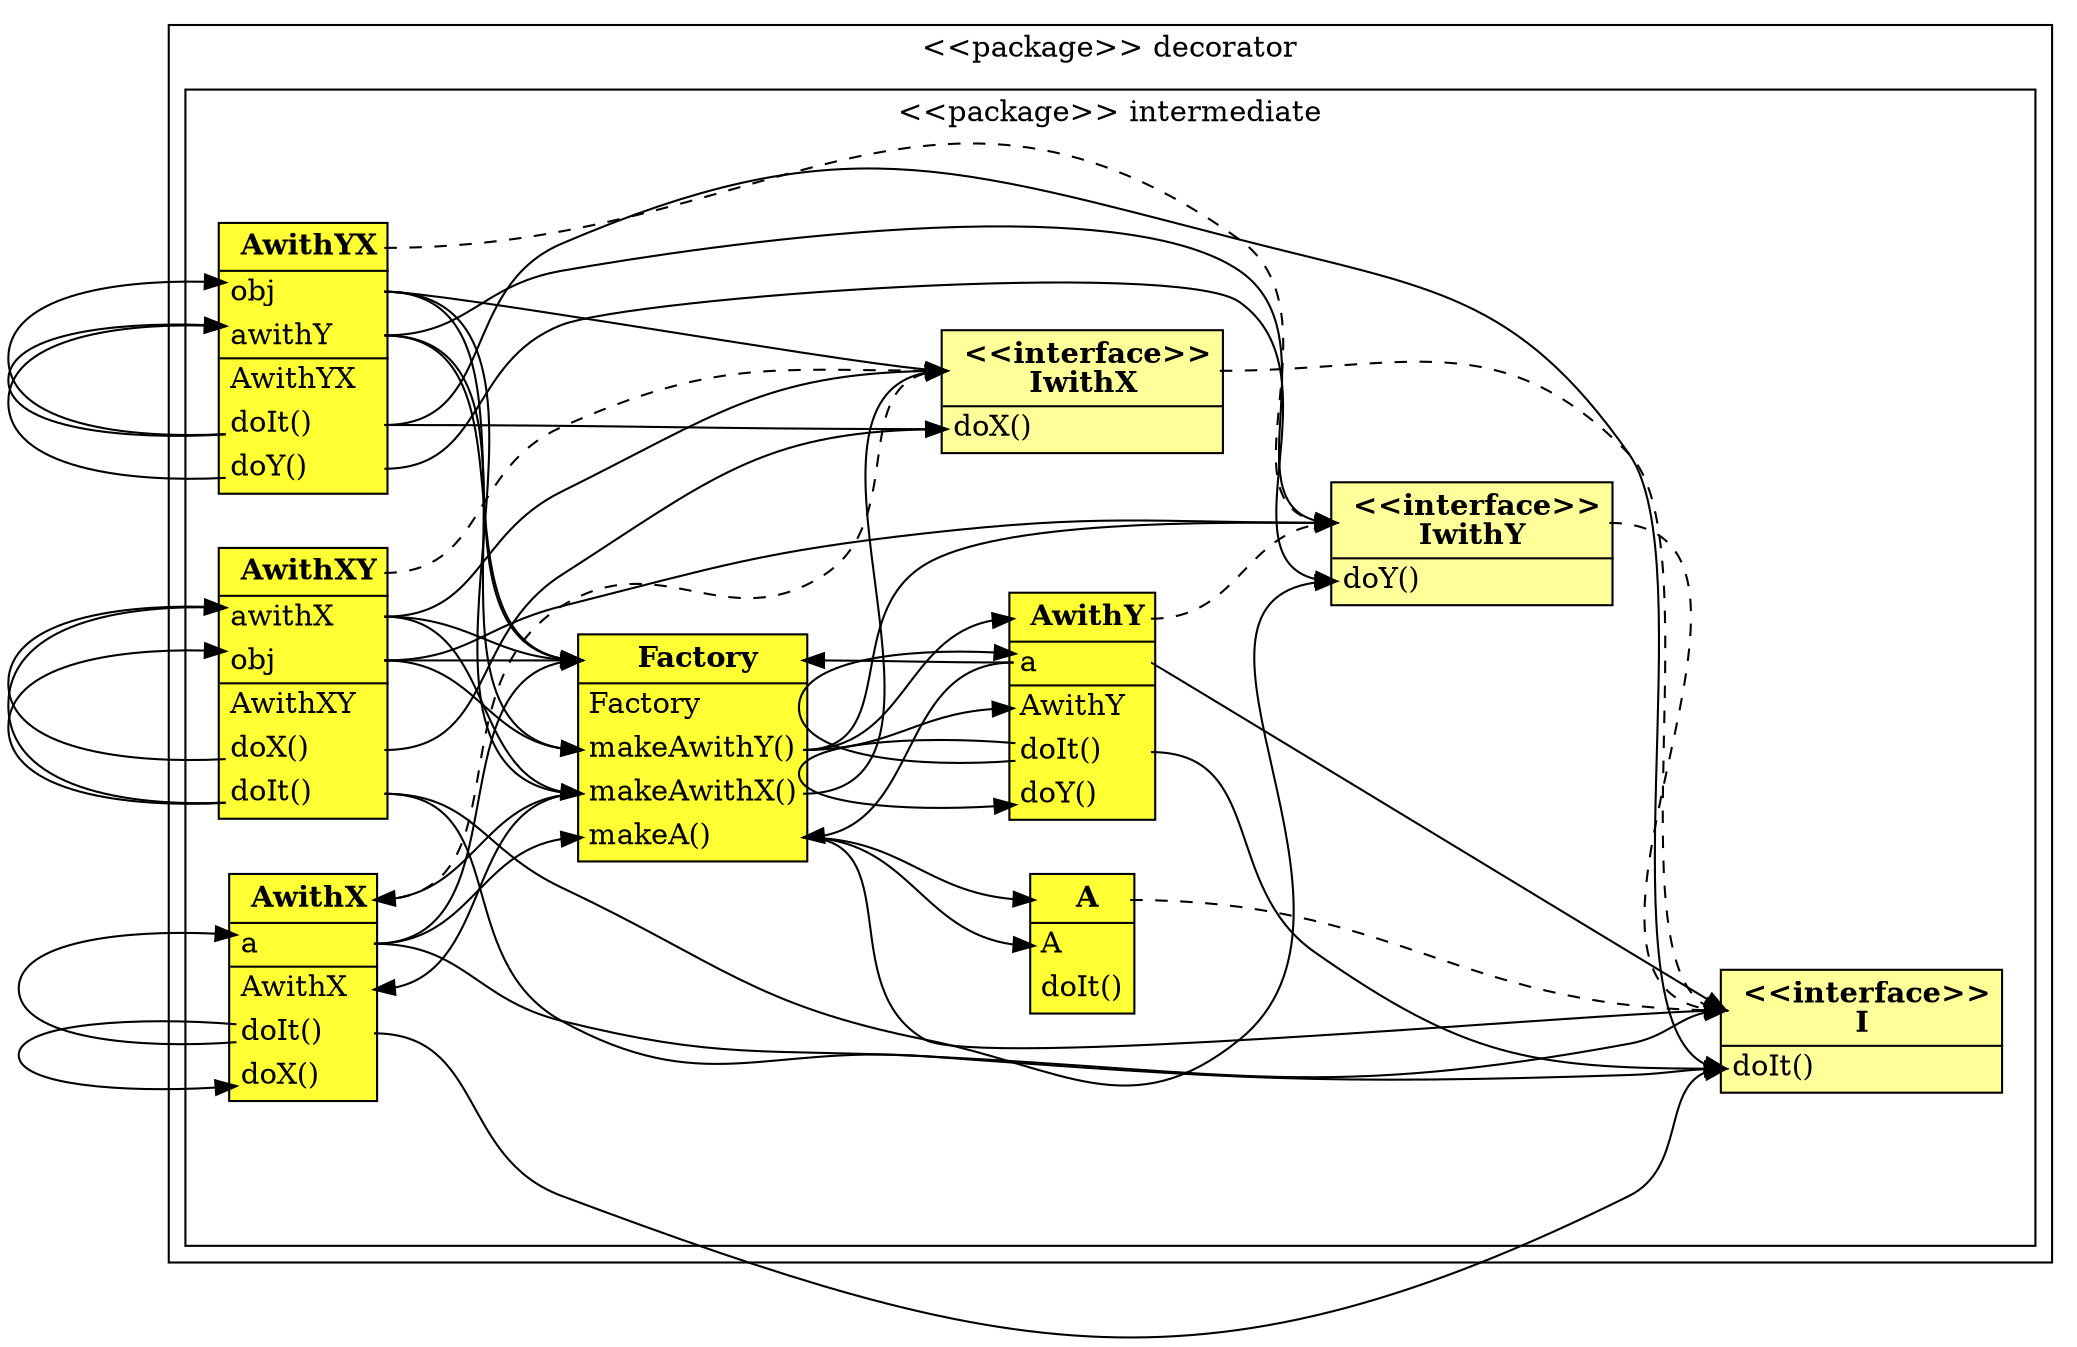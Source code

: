 digraph G {
rankdir=LR;
ranksep=equally;
compound=true;
subgraph cluster0 {
label= <<FONT COLOR="black">&lt;&lt;package&gt;&gt; decorator</FONT>>
subgraph cluster1 {
label= <<FONT COLOR="black">&lt;&lt;package&gt;&gt; intermediate</FONT>>
25 [ label = <<TABLE BGCOLOR="#FFFF33"> <TR> <TD PORT="25" BORDER="0"> <FONT COLOR="black"><B>AwithX</B></FONT></TD></TR>
<HR/><TR><TD PORT="3" ALIGN="LEFT" BORDER="0"><FONT COLOR="black">a</FONT></TD></TR>
<HR/><TR><TD PORT="27" ALIGN="LEFT" BORDER="0"><FONT COLOR="black">AwithX</FONT></TD></TR>
<TR><TD PORT="15" ALIGN="LEFT" BORDER="0"><FONT COLOR="black">doIt()</FONT></TD></TR>
<TR><TD PORT="26" ALIGN="LEFT" BORDER="0"><FONT COLOR="black">doX()</FONT></TD></TR>
</TABLE>>, shape = "none" ];
34 [ label = <<TABLE BGCOLOR="#FFFF33"> <TR> <TD PORT="34" BORDER="0"> <FONT COLOR="black"><B>AwithXY</B></FONT></TD></TR>
<HR/><TR><TD PORT="6" ALIGN="LEFT" BORDER="0"><FONT COLOR="black">awithX</FONT></TD></TR>
<TR><TD PORT="8" ALIGN="LEFT" BORDER="0"><FONT COLOR="black">obj</FONT></TD></TR>
<HR/><TR><TD PORT="35" ALIGN="LEFT" BORDER="0"><FONT COLOR="black">AwithXY</FONT></TD></TR>
<TR><TD PORT="24" ALIGN="LEFT" BORDER="0"><FONT COLOR="black">doX()</FONT></TD></TR>
<TR><TD PORT="17" ALIGN="LEFT" BORDER="0"><FONT COLOR="black">doIt()</FONT></TD></TR>
</TABLE>>, shape = "none" ];
28 [ label = <<TABLE BGCOLOR="#FFFF99"> <TR> <TD PORT="28" BORDER="0"> <FONT COLOR="black"><B>&lt;&lt;interface&gt;&gt;<BR/>IwithY</B></FONT></TD></TR>
<HR/><TR><TD PORT="29" ALIGN="LEFT" BORDER="0"><FONT COLOR="black">doY()</FONT></TD></TR>
</TABLE>>, shape = "none" ];
36 [ label = <<TABLE BGCOLOR="#FFFF33"> <TR> <TD PORT="36" BORDER="0"> <FONT COLOR="black"><B>AwithYX</B></FONT></TD></TR>
<HR/><TR><TD PORT="4" ALIGN="LEFT" BORDER="0"><FONT COLOR="black">obj</FONT></TD></TR>
<TR><TD PORT="7" ALIGN="LEFT" BORDER="0"><FONT COLOR="black">awithY</FONT></TD></TR>
<HR/><TR><TD PORT="37" ALIGN="LEFT" BORDER="0"><FONT COLOR="black">AwithYX</FONT></TD></TR>
<TR><TD PORT="18" ALIGN="LEFT" BORDER="0"><FONT COLOR="black">doIt()</FONT></TD></TR>
<TR><TD PORT="30" ALIGN="LEFT" BORDER="0"><FONT COLOR="black">doY()</FONT></TD></TR>
</TABLE>>, shape = "none" ];
22 [ label = <<TABLE BGCOLOR="#FFFF99"> <TR> <TD PORT="22" BORDER="0"> <FONT COLOR="black"><B>&lt;&lt;interface&gt;&gt;<BR/>IwithX</B></FONT></TD></TR>
<HR/><TR><TD PORT="23" ALIGN="LEFT" BORDER="0"><FONT COLOR="black">doX()</FONT></TD></TR>
</TABLE>>, shape = "none" ];
13 [ label = <<TABLE BGCOLOR="#FFFF99"> <TR> <TD PORT="13" BORDER="0"> <FONT COLOR="black"><B>&lt;&lt;interface&gt;&gt;<BR/>I</B></FONT></TD></TR>
<HR/><TR><TD PORT="14" ALIGN="LEFT" BORDER="0"><FONT COLOR="black">doIt()</FONT></TD></TR>
</TABLE>>, shape = "none" ];
31 [ label = <<TABLE BGCOLOR="#FFFF33"> <TR> <TD PORT="31" BORDER="0"> <FONT COLOR="black"><B>AwithY</B></FONT></TD></TR>
<HR/><TR><TD PORT="5" ALIGN="LEFT" BORDER="0"><FONT COLOR="black">a</FONT></TD></TR>
<HR/><TR><TD PORT="33" ALIGN="LEFT" BORDER="0"><FONT COLOR="black">AwithY</FONT></TD></TR>
<TR><TD PORT="16" ALIGN="LEFT" BORDER="0"><FONT COLOR="black">doIt()</FONT></TD></TR>
<TR><TD PORT="32" ALIGN="LEFT" BORDER="0"><FONT COLOR="black">doY()</FONT></TD></TR>
</TABLE>>, shape = "none" ];
2 [ label = <<TABLE BGCOLOR="#FFFF33"> <TR> <TD PORT="2" BORDER="0"> <FONT COLOR="black"><B>Factory</B></FONT></TD></TR>
<HR/><TR><TD PORT="12" ALIGN="LEFT" BORDER="0"><FONT COLOR="black">Factory</FONT></TD></TR>
<TR><TD PORT="11" ALIGN="LEFT" BORDER="0"><FONT COLOR="black">makeAwithY()</FONT></TD></TR>
<TR><TD PORT="10" ALIGN="LEFT" BORDER="0"><FONT COLOR="black">makeAwithX()</FONT></TD></TR>
<TR><TD PORT="9" ALIGN="LEFT" BORDER="0"><FONT COLOR="black">makeA()</FONT></TD></TR>
</TABLE>>, shape = "none" ];
19 [ label = <<TABLE BGCOLOR="#FFFF33"> <TR> <TD PORT="19" BORDER="0"> <FONT COLOR="black"><B>A</B></FONT></TD></TR>
<HR/><TR><TD PORT="21" ALIGN="LEFT" BORDER="0"><FONT COLOR="black">A</FONT></TD></TR>
<TR><TD PORT="20" ALIGN="LEFT" BORDER="0"><FONT COLOR="black">doIt()</FONT></TD></TR>
</TABLE>>, shape = "none" ];
}
}
25:3 -> 2:9 [style = solid, color = black, penwidth = 1, arrowhead = normal ];
25:3 -> 13:13 [style = solid, color = black, penwidth = 1, arrowhead = normal ];
25:3 -> 2:2 [style = solid, color = black, penwidth = 1, arrowhead = normal ];
25:15 -> 25:26 [style = solid, color = black, penwidth = 1, arrowhead = normal ];
25:15 -> 25:3 [style = solid, color = black, penwidth = 1, arrowhead = normal ];
25:15 -> 13:14 [style = solid, color = black, penwidth = 1, arrowhead = normal ];
25:25 -> 22:22 [style = dashed, color = black, penwidth = 1, arrowhead = empty ];
//25:25 -> 22:22 [style = solid, color = black, penwidth = 1, arrowhead = normal ];
34:17 -> 34:8 [style = solid, color = black, penwidth = 1, arrowhead = normal ];
34:17 -> 34:6 [style = solid, color = black, penwidth = 1, arrowhead = normal ];
34:17 -> 13:14 [style = solid, color = black, penwidth = 1, arrowhead = normal ];
34:17 -> 28:29 [style = solid, color = black, penwidth = 1, arrowhead = normal ];
34:8 -> 28:28 [style = solid, color = black, penwidth = 1, arrowhead = normal ];
34:8 -> 2:11 [style = solid, color = black, penwidth = 1, arrowhead = normal ];
34:8 -> 2:2 [style = solid, color = black, penwidth = 1, arrowhead = normal ];
34:6 -> 22:22 [style = solid, color = black, penwidth = 1, arrowhead = normal ];
34:6 -> 2:10 [style = solid, color = black, penwidth = 1, arrowhead = normal ];
34:6 -> 2:2 [style = solid, color = black, penwidth = 1, arrowhead = normal ];
34:24 -> 34:6 [style = solid, color = black, penwidth = 1, arrowhead = normal ];
34:24 -> 22:23 [style = solid, color = black, penwidth = 1, arrowhead = normal ];
34:34 -> 22:22 [style = dashed, color = black, penwidth = 1, arrowhead = empty ];
//34:34 -> 22:22 [style = solid, color = black, penwidth = 1, arrowhead = normal ];
28:28 -> 13:13 [style = dashed, color = black, penwidth = 1, arrowhead = empty ];
//28:28 -> 13:13 [style = solid, color = black, penwidth = 1, arrowhead = normal ];
36:7 -> 28:28 [style = solid, color = black, penwidth = 1, arrowhead = normal ];
36:7 -> 2:11 [style = solid, color = black, penwidth = 1, arrowhead = normal ];
36:7 -> 2:2 [style = solid, color = black, penwidth = 1, arrowhead = normal ];
36:30 -> 36:7 [style = solid, color = black, penwidth = 1, arrowhead = normal ];
36:30 -> 28:29 [style = solid, color = black, penwidth = 1, arrowhead = normal ];
36:4 -> 22:22 [style = solid, color = black, penwidth = 1, arrowhead = normal ];
36:4 -> 2:10 [style = solid, color = black, penwidth = 1, arrowhead = normal ];
36:4 -> 2:2 [style = solid, color = black, penwidth = 1, arrowhead = normal ];
36:18 -> 36:7 [style = solid, color = black, penwidth = 1, arrowhead = normal ];
36:18 -> 22:23 [style = solid, color = black, penwidth = 1, arrowhead = normal ];
36:18 -> 36:4 [style = solid, color = black, penwidth = 1, arrowhead = normal ];
36:18 -> 13:14 [style = solid, color = black, penwidth = 1, arrowhead = normal ];
36:36 -> 28:28 [style = dashed, color = black, penwidth = 1, arrowhead = empty ];
//36:36 -> 28:28 [style = solid, color = black, penwidth = 1, arrowhead = normal ];
22:22 -> 13:13 [style = dashed, color = black, penwidth = 1, arrowhead = empty ];
//22:22 -> 13:13 [style = solid, color = black, penwidth = 1, arrowhead = normal ];
31:5 -> 2:9 [style = solid, color = black, penwidth = 1, arrowhead = normal ];
31:5 -> 13:13 [style = solid, color = black, penwidth = 1, arrowhead = normal ];
31:5 -> 2:2 [style = solid, color = black, penwidth = 1, arrowhead = normal ];
31:16 -> 31:32 [style = solid, color = black, penwidth = 1, arrowhead = normal ];
31:16 -> 13:14 [style = solid, color = black, penwidth = 1, arrowhead = normal ];
31:16 -> 31:5 [style = solid, color = black, penwidth = 1, arrowhead = normal ];
31:31 -> 28:28 [style = dashed, color = black, penwidth = 1, arrowhead = empty ];
//31:31 -> 28:28 [style = solid, color = black, penwidth = 1, arrowhead = normal ];
2:9 -> 13:13 [style = solid, color = black, penwidth = 1, arrowhead = normal ];
2:9 -> 19:21 [style = solid, color = black, penwidth = 1, arrowhead = normal ];
2:9 -> 19:19 [style = solid, color = black, penwidth = 1, arrowhead = normal ];
2:10 -> 25:25 [style = solid, color = black, penwidth = 1, arrowhead = normal ];
2:10 -> 22:22 [style = solid, color = black, penwidth = 1, arrowhead = normal ];
2:10 -> 25:27 [style = solid, color = black, penwidth = 1, arrowhead = normal ];
2:11 -> 28:28 [style = solid, color = black, penwidth = 1, arrowhead = normal ];
2:11 -> 31:31 [style = solid, color = black, penwidth = 1, arrowhead = normal ];
2:11 -> 31:33 [style = solid, color = black, penwidth = 1, arrowhead = normal ];
19:19 -> 13:13 [style = dashed, color = black, penwidth = 1, arrowhead = empty ];
//19:19 -> 13:13 [style = solid, color = black, penwidth = 1, arrowhead = normal ];
}
